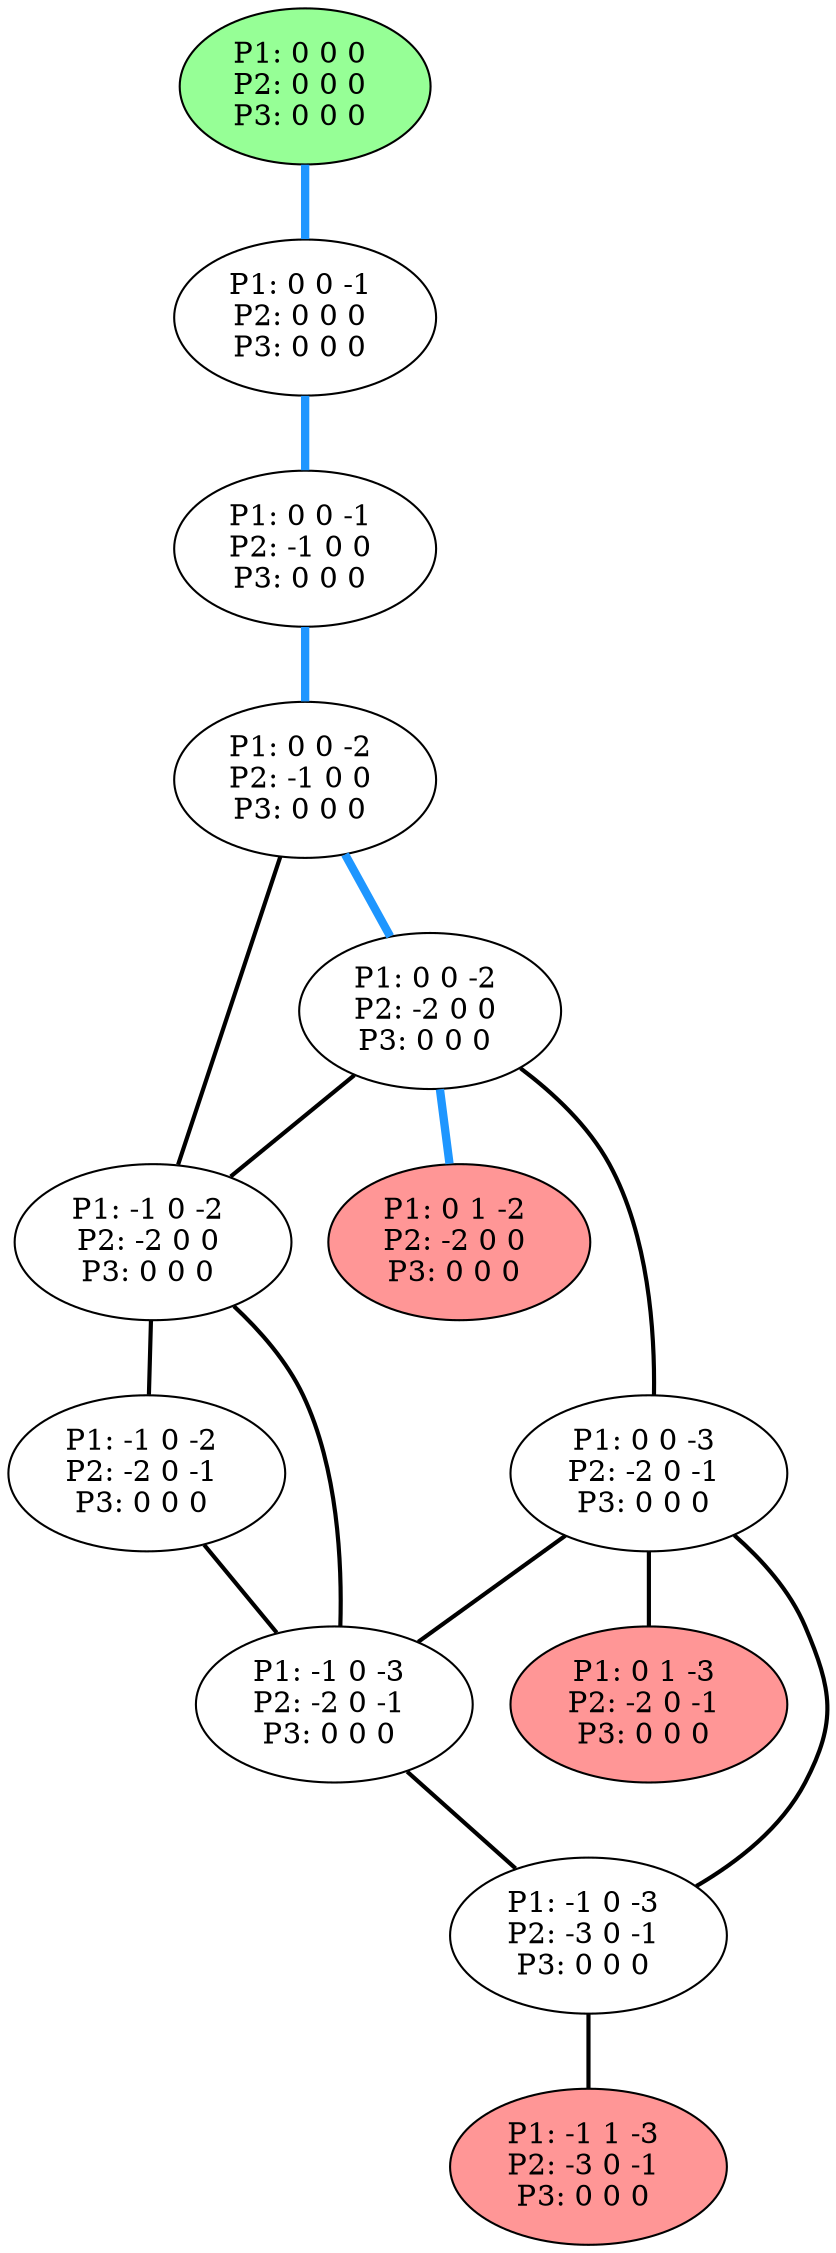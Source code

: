 graph G {
color = "black"
0 [label = "P1: 0 0 0 
P2: 0 0 0 
P3: 0 0 0 
",  style="filled", fillcolor = "#96FF96"];
1 [label = "P1: 0 0 -1 
P2: 0 0 0 
P3: 0 0 0 
"];
2 [label = "P1: 0 0 -1 
P2: -1 0 0 
P3: 0 0 0 
"];
3 [label = "P1: 0 0 -2 
P2: -1 0 0 
P3: 0 0 0 
"];
4 [label = "P1: 0 0 -2 
P2: -2 0 0 
P3: 0 0 0 
"];
5 [label = "P1: -1 0 -2 
P2: -2 0 0 
P3: 0 0 0 
"];
6 [label = "P1: 0 1 -2 
P2: -2 0 0 
P3: 0 0 0 
",  style="filled", fillcolor = "#FF9696"];
7 [label = "P1: 0 0 -3 
P2: -2 0 -1 
P3: 0 0 0 
"];
8 [label = "P1: -1 0 -2 
P2: -2 0 -1 
P3: 0 0 0 
"];
9 [label = "P1: -1 0 -3 
P2: -2 0 -1 
P3: 0 0 0 
"];
10 [label = "P1: 0 1 -3 
P2: -2 0 -1 
P3: 0 0 0 
",  style="filled", fillcolor = "#FF9696"];
11 [label = "P1: -1 0 -3 
P2: -3 0 -1 
P3: 0 0 0 
"];
12 [label = "P1: -1 1 -3 
P2: -3 0 -1 
P3: 0 0 0 
",  style="filled", fillcolor = "#FF9696"];
edge [style=bold];
0 -- 1 [color="#1E96FF", penwidth=4.0];

1 -- 2 [color="#1E96FF", penwidth=4.0];

2 -- 3 [color="#1E96FF", penwidth=4.0];

3 -- 4 [color="#1E96FF", penwidth=4.0];
3 -- 5 [color=black];

4 -- 5 [color=black];
4 -- 6 [color="#1E96FF", penwidth=4.0];
4 -- 7 [color=black];

5 -- 8 [color=black];
5 -- 9 [color=black];


7 -- 9 [color=black];
7 -- 10 [color=black];
7 -- 11 [color=black];

8 -- 9 [color=black];

9 -- 11 [color=black];


11 -- 12 [color=black];


}
